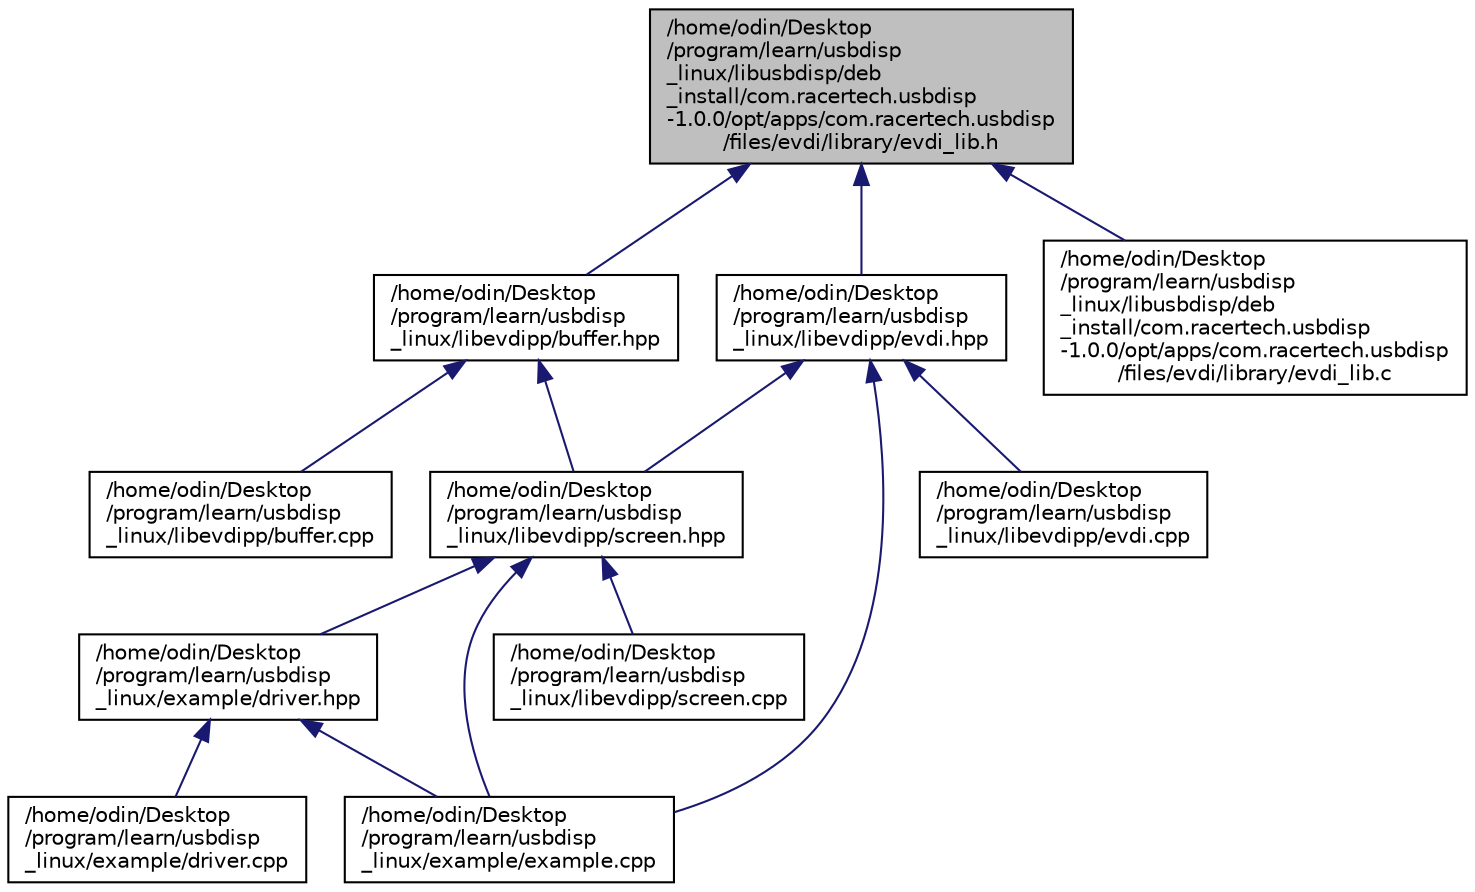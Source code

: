 digraph "/home/odin/Desktop/program/learn/usbdisp_linux/libusbdisp/deb_install/com.racertech.usbdisp-1.0.0/opt/apps/com.racertech.usbdisp/files/evdi/library/evdi_lib.h"
{
 // LATEX_PDF_SIZE
  edge [fontname="Helvetica",fontsize="10",labelfontname="Helvetica",labelfontsize="10"];
  node [fontname="Helvetica",fontsize="10",shape=record];
  Node1 [label="/home/odin/Desktop\l/program/learn/usbdisp\l_linux/libusbdisp/deb\l_install/com.racertech.usbdisp\l-1.0.0/opt/apps/com.racertech.usbdisp\l/files/evdi/library/evdi_lib.h",height=0.2,width=0.4,color="black", fillcolor="grey75", style="filled", fontcolor="black",tooltip=" "];
  Node1 -> Node2 [dir="back",color="midnightblue",fontsize="10",style="solid"];
  Node2 [label="/home/odin/Desktop\l/program/learn/usbdisp\l_linux/libevdipp/buffer.hpp",height=0.2,width=0.4,color="black", fillcolor="white", style="filled",URL="$buffer_8hpp.html",tooltip=" "];
  Node2 -> Node3 [dir="back",color="midnightblue",fontsize="10",style="solid"];
  Node3 [label="/home/odin/Desktop\l/program/learn/usbdisp\l_linux/libevdipp/buffer.cpp",height=0.2,width=0.4,color="black", fillcolor="white", style="filled",URL="$buffer_8cpp.html",tooltip=" "];
  Node2 -> Node4 [dir="back",color="midnightblue",fontsize="10",style="solid"];
  Node4 [label="/home/odin/Desktop\l/program/learn/usbdisp\l_linux/libevdipp/screen.hpp",height=0.2,width=0.4,color="black", fillcolor="white", style="filled",URL="$screen_8hpp.html",tooltip=" "];
  Node4 -> Node5 [dir="back",color="midnightblue",fontsize="10",style="solid"];
  Node5 [label="/home/odin/Desktop\l/program/learn/usbdisp\l_linux/example/driver.hpp",height=0.2,width=0.4,color="black", fillcolor="white", style="filled",URL="$driver_8hpp.html",tooltip=" "];
  Node5 -> Node6 [dir="back",color="midnightblue",fontsize="10",style="solid"];
  Node6 [label="/home/odin/Desktop\l/program/learn/usbdisp\l_linux/example/driver.cpp",height=0.2,width=0.4,color="black", fillcolor="white", style="filled",URL="$driver_8cpp.html",tooltip=" "];
  Node5 -> Node7 [dir="back",color="midnightblue",fontsize="10",style="solid"];
  Node7 [label="/home/odin/Desktop\l/program/learn/usbdisp\l_linux/example/example.cpp",height=0.2,width=0.4,color="black", fillcolor="white", style="filled",URL="$example_8cpp.html",tooltip=" "];
  Node4 -> Node7 [dir="back",color="midnightblue",fontsize="10",style="solid"];
  Node4 -> Node8 [dir="back",color="midnightblue",fontsize="10",style="solid"];
  Node8 [label="/home/odin/Desktop\l/program/learn/usbdisp\l_linux/libevdipp/screen.cpp",height=0.2,width=0.4,color="black", fillcolor="white", style="filled",URL="$screen_8cpp.html",tooltip=" "];
  Node1 -> Node9 [dir="back",color="midnightblue",fontsize="10",style="solid"];
  Node9 [label="/home/odin/Desktop\l/program/learn/usbdisp\l_linux/libevdipp/evdi.hpp",height=0.2,width=0.4,color="black", fillcolor="white", style="filled",URL="$evdi_8hpp.html",tooltip=" "];
  Node9 -> Node7 [dir="back",color="midnightblue",fontsize="10",style="solid"];
  Node9 -> Node10 [dir="back",color="midnightblue",fontsize="10",style="solid"];
  Node10 [label="/home/odin/Desktop\l/program/learn/usbdisp\l_linux/libevdipp/evdi.cpp",height=0.2,width=0.4,color="black", fillcolor="white", style="filled",URL="$evdi_8cpp.html",tooltip=" "];
  Node9 -> Node4 [dir="back",color="midnightblue",fontsize="10",style="solid"];
  Node1 -> Node11 [dir="back",color="midnightblue",fontsize="10",style="solid"];
  Node11 [label="/home/odin/Desktop\l/program/learn/usbdisp\l_linux/libusbdisp/deb\l_install/com.racertech.usbdisp\l-1.0.0/opt/apps/com.racertech.usbdisp\l/files/evdi/library/evdi_lib.c",height=0.2,width=0.4,color="black", fillcolor="white", style="filled",URL="$evdi__lib_8c.html",tooltip=" "];
}
